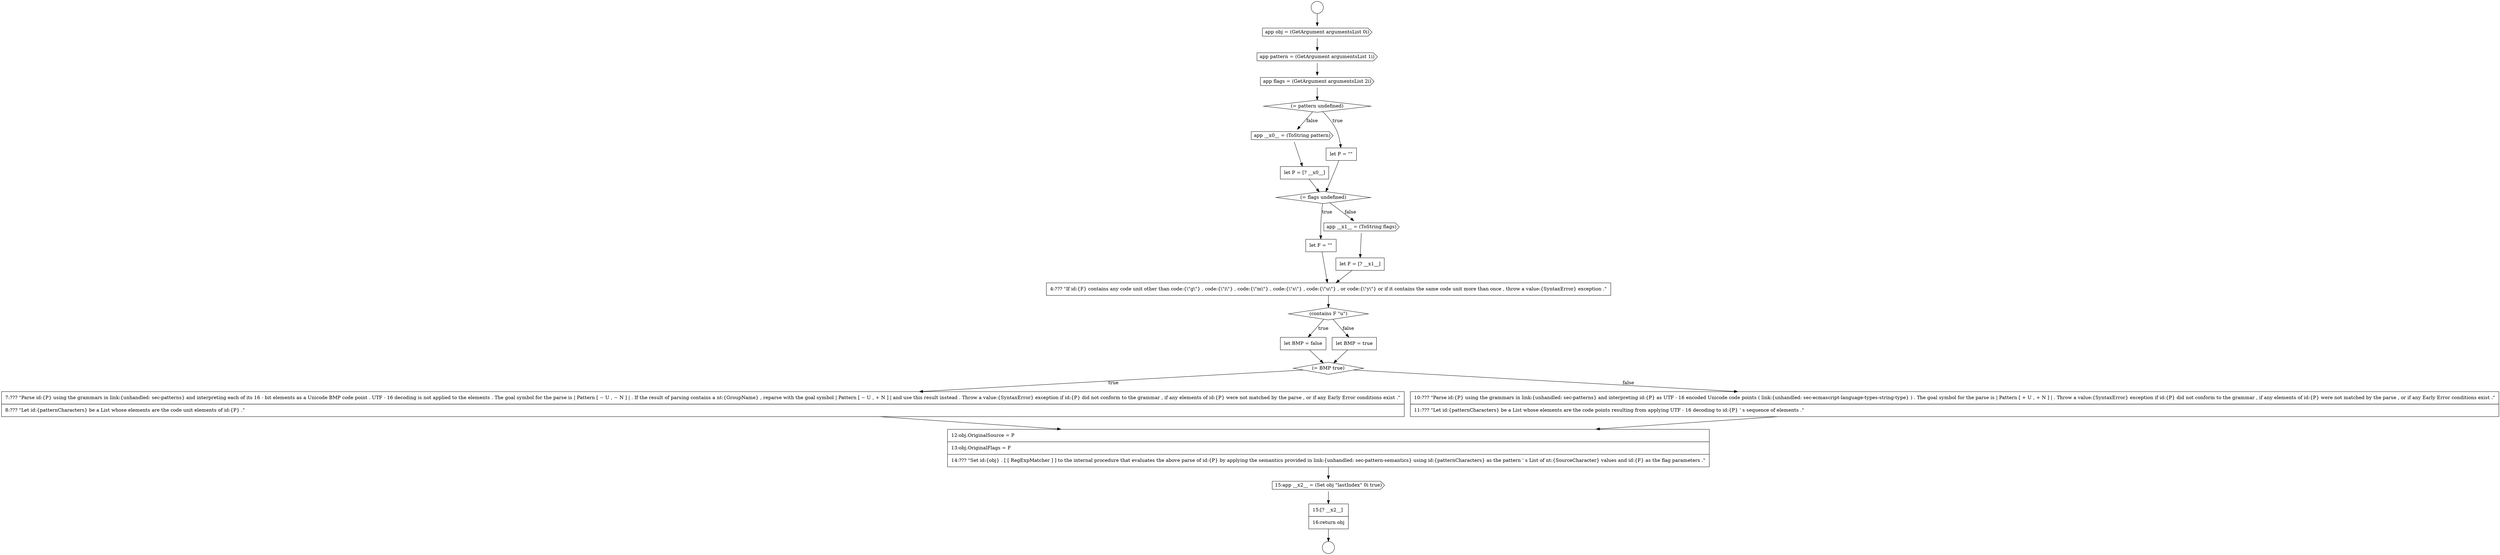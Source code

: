 digraph {
  node13768 [shape=diamond, label=<<font color="black">(contains F &quot;u&quot;)</font>> color="black" fillcolor="white" style=filled]
  node13764 [shape=none, margin=0, label=<<font color="black">
    <table border="0" cellborder="1" cellspacing="0" cellpadding="10">
      <tr><td align="left">let F = &quot;&quot;</td></tr>
    </table>
  </font>> color="black" fillcolor="white" style=filled]
  node13776 [shape=none, margin=0, label=<<font color="black">
    <table border="0" cellborder="1" cellspacing="0" cellpadding="10">
      <tr><td align="left">15:[? __x2__]</td></tr>
      <tr><td align="left">16:return obj</td></tr>
    </table>
  </font>> color="black" fillcolor="white" style=filled]
  node13754 [shape=circle label=" " color="black" fillcolor="white" style=filled]
  node13771 [shape=diamond, label=<<font color="black">(= BMP true)</font>> color="black" fillcolor="white" style=filled]
  node13757 [shape=cds, label=<<font color="black">app pattern = (GetArgument argumentsList 1i)</font>> color="black" fillcolor="white" style=filled]
  node13767 [shape=none, margin=0, label=<<font color="black">
    <table border="0" cellborder="1" cellspacing="0" cellpadding="10">
      <tr><td align="left">4:??? &quot;If id:{F} contains any code unit other than code:{\&quot;g\&quot;} , code:{\&quot;i\&quot;} , code:{\&quot;m\&quot;} , code:{\&quot;s\&quot;} , code:{\&quot;u\&quot;} , or code:{\&quot;y\&quot;} or if it contains the same code unit more than once , throw a value:{SyntaxError} exception .&quot;</td></tr>
    </table>
  </font>> color="black" fillcolor="white" style=filled]
  node13763 [shape=diamond, label=<<font color="black">(= flags undefined)</font>> color="black" fillcolor="white" style=filled]
  node13755 [shape=circle label=" " color="black" fillcolor="white" style=filled]
  node13766 [shape=none, margin=0, label=<<font color="black">
    <table border="0" cellborder="1" cellspacing="0" cellpadding="10">
      <tr><td align="left">let F = [? __x1__]</td></tr>
    </table>
  </font>> color="black" fillcolor="white" style=filled]
  node13759 [shape=diamond, label=<<font color="black">(= pattern undefined)</font>> color="black" fillcolor="white" style=filled]
  node13756 [shape=cds, label=<<font color="black">app obj = (GetArgument argumentsList 0i)</font>> color="black" fillcolor="white" style=filled]
  node13761 [shape=cds, label=<<font color="black">app __x0__ = (ToString pattern)</font>> color="black" fillcolor="white" style=filled]
  node13775 [shape=cds, label=<<font color="black">15:app __x2__ = (Set obj &quot;lastIndex&quot; 0i true)</font>> color="black" fillcolor="white" style=filled]
  node13760 [shape=none, margin=0, label=<<font color="black">
    <table border="0" cellborder="1" cellspacing="0" cellpadding="10">
      <tr><td align="left">let P = &quot;&quot;</td></tr>
    </table>
  </font>> color="black" fillcolor="white" style=filled]
  node13758 [shape=cds, label=<<font color="black">app flags = (GetArgument argumentsList 2i)</font>> color="black" fillcolor="white" style=filled]
  node13772 [shape=none, margin=0, label=<<font color="black">
    <table border="0" cellborder="1" cellspacing="0" cellpadding="10">
      <tr><td align="left">7:??? &quot;Parse id:{P} using the grammars in link:{unhandled: sec-patterns} and interpreting each of its 16 - bit elements as a Unicode BMP code point . UTF - 16 decoding is not applied to the elements . The goal symbol for the parse is | Pattern [ ~ U , ~ N ] | . If the result of parsing contains a nt:{GroupName} , reparse with the goal symbol | Pattern [ ~ U , + N ] | and use this result instead . Throw a value:{SyntaxError} exception if id:{P} did not conform to the grammar , if any elements of id:{P} were not matched by the parse , or if any Early Error conditions exist .&quot;</td></tr>
      <tr><td align="left">8:??? &quot;Let id:{patternCharacters} be a List whose elements are the code unit elements of id:{P} .&quot;</td></tr>
    </table>
  </font>> color="black" fillcolor="white" style=filled]
  node13773 [shape=none, margin=0, label=<<font color="black">
    <table border="0" cellborder="1" cellspacing="0" cellpadding="10">
      <tr><td align="left">10:??? &quot;Parse id:{P} using the grammars in link:{unhandled: sec-patterns} and interpreting id:{P} as UTF - 16 encoded Unicode code points ( link:{unhandled: sec-ecmascript-language-types-string-type} ) . The goal symbol for the parse is | Pattern [ + U , + N ] | . Throw a value:{SyntaxError} exception if id:{P} did not conform to the grammar , if any elements of id:{P} were not matched by the parse , or if any Early Error conditions exist .&quot;</td></tr>
      <tr><td align="left">11:??? &quot;Let id:{patternCharacters} be a List whose elements are the code points resulting from applying UTF - 16 decoding to id:{P} ' s sequence of elements .&quot;</td></tr>
    </table>
  </font>> color="black" fillcolor="white" style=filled]
  node13762 [shape=none, margin=0, label=<<font color="black">
    <table border="0" cellborder="1" cellspacing="0" cellpadding="10">
      <tr><td align="left">let P = [? __x0__]</td></tr>
    </table>
  </font>> color="black" fillcolor="white" style=filled]
  node13769 [shape=none, margin=0, label=<<font color="black">
    <table border="0" cellborder="1" cellspacing="0" cellpadding="10">
      <tr><td align="left">let BMP = false</td></tr>
    </table>
  </font>> color="black" fillcolor="white" style=filled]
  node13774 [shape=none, margin=0, label=<<font color="black">
    <table border="0" cellborder="1" cellspacing="0" cellpadding="10">
      <tr><td align="left">12:obj.OriginalSource = P</td></tr>
      <tr><td align="left">13:obj.OriginalFlags = F</td></tr>
      <tr><td align="left">14:??? &quot;Set id:{obj} . [ [ RegExpMatcher ] ] to the internal procedure that evaluates the above parse of id:{P} by applying the semantics provided in link:{unhandled: sec-pattern-semantics} using id:{patternCharacters} as the pattern ' s List of nt:{SourceCharacter} values and id:{F} as the flag parameters .&quot;</td></tr>
    </table>
  </font>> color="black" fillcolor="white" style=filled]
  node13765 [shape=cds, label=<<font color="black">app __x1__ = (ToString flags)</font>> color="black" fillcolor="white" style=filled]
  node13770 [shape=none, margin=0, label=<<font color="black">
    <table border="0" cellborder="1" cellspacing="0" cellpadding="10">
      <tr><td align="left">let BMP = true</td></tr>
    </table>
  </font>> color="black" fillcolor="white" style=filled]
  node13769 -> node13771 [ color="black"]
  node13767 -> node13768 [ color="black"]
  node13768 -> node13769 [label=<<font color="black">true</font>> color="black"]
  node13768 -> node13770 [label=<<font color="black">false</font>> color="black"]
  node13773 -> node13774 [ color="black"]
  node13765 -> node13766 [ color="black"]
  node13762 -> node13763 [ color="black"]
  node13760 -> node13763 [ color="black"]
  node13763 -> node13764 [label=<<font color="black">true</font>> color="black"]
  node13763 -> node13765 [label=<<font color="black">false</font>> color="black"]
  node13772 -> node13774 [ color="black"]
  node13761 -> node13762 [ color="black"]
  node13771 -> node13772 [label=<<font color="black">true</font>> color="black"]
  node13771 -> node13773 [label=<<font color="black">false</font>> color="black"]
  node13756 -> node13757 [ color="black"]
  node13754 -> node13756 [ color="black"]
  node13770 -> node13771 [ color="black"]
  node13775 -> node13776 [ color="black"]
  node13764 -> node13767 [ color="black"]
  node13766 -> node13767 [ color="black"]
  node13759 -> node13760 [label=<<font color="black">true</font>> color="black"]
  node13759 -> node13761 [label=<<font color="black">false</font>> color="black"]
  node13776 -> node13755 [ color="black"]
  node13774 -> node13775 [ color="black"]
  node13757 -> node13758 [ color="black"]
  node13758 -> node13759 [ color="black"]
}
